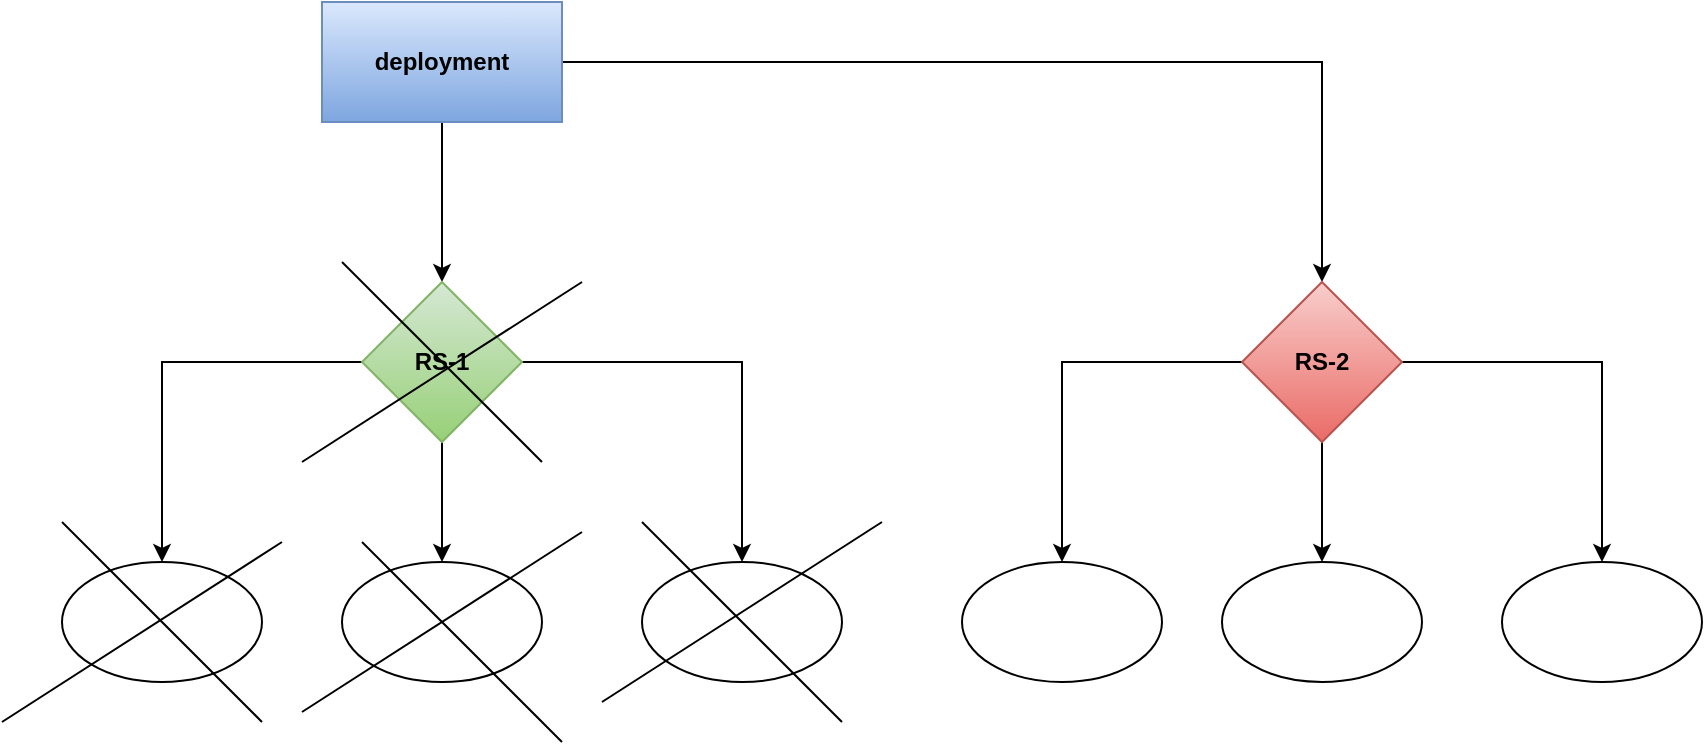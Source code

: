 <mxfile version="24.8.2">
  <diagram name="Page-1" id="86E9SEI1MqaYpixD4n7x">
    <mxGraphModel dx="2109" dy="686" grid="1" gridSize="10" guides="1" tooltips="1" connect="1" arrows="1" fold="1" page="1" pageScale="1" pageWidth="850" pageHeight="1100" math="0" shadow="0">
      <root>
        <mxCell id="0" />
        <mxCell id="1" parent="0" />
        <mxCell id="bKpbLWB4WOHeIBxPXzTs-3" style="edgeStyle=orthogonalEdgeStyle;rounded=0;orthogonalLoop=1;jettySize=auto;html=1;entryX=0.5;entryY=0;entryDx=0;entryDy=0;" edge="1" parent="1" source="bKpbLWB4WOHeIBxPXzTs-1" target="bKpbLWB4WOHeIBxPXzTs-2">
          <mxGeometry relative="1" as="geometry" />
        </mxCell>
        <mxCell id="bKpbLWB4WOHeIBxPXzTs-12" style="edgeStyle=orthogonalEdgeStyle;rounded=0;orthogonalLoop=1;jettySize=auto;html=1;entryX=0.5;entryY=0;entryDx=0;entryDy=0;" edge="1" parent="1" source="bKpbLWB4WOHeIBxPXzTs-1" target="bKpbLWB4WOHeIBxPXzTs-11">
          <mxGeometry relative="1" as="geometry" />
        </mxCell>
        <mxCell id="bKpbLWB4WOHeIBxPXzTs-1" value="&lt;b&gt;deployment&lt;/b&gt;" style="rounded=0;whiteSpace=wrap;html=1;fillColor=#dae8fc;gradientColor=#7ea6e0;strokeColor=#6c8ebf;" vertex="1" parent="1">
          <mxGeometry x="80" y="80" width="120" height="60" as="geometry" />
        </mxCell>
        <mxCell id="bKpbLWB4WOHeIBxPXzTs-8" style="edgeStyle=orthogonalEdgeStyle;rounded=0;orthogonalLoop=1;jettySize=auto;html=1;entryX=0.5;entryY=0;entryDx=0;entryDy=0;" edge="1" parent="1" source="bKpbLWB4WOHeIBxPXzTs-2" target="bKpbLWB4WOHeIBxPXzTs-5">
          <mxGeometry relative="1" as="geometry" />
        </mxCell>
        <mxCell id="bKpbLWB4WOHeIBxPXzTs-9" style="edgeStyle=orthogonalEdgeStyle;rounded=0;orthogonalLoop=1;jettySize=auto;html=1;entryX=0.5;entryY=0;entryDx=0;entryDy=0;" edge="1" parent="1" source="bKpbLWB4WOHeIBxPXzTs-2" target="bKpbLWB4WOHeIBxPXzTs-4">
          <mxGeometry relative="1" as="geometry" />
        </mxCell>
        <mxCell id="bKpbLWB4WOHeIBxPXzTs-10" style="edgeStyle=orthogonalEdgeStyle;rounded=0;orthogonalLoop=1;jettySize=auto;html=1;entryX=0.5;entryY=0;entryDx=0;entryDy=0;" edge="1" parent="1" source="bKpbLWB4WOHeIBxPXzTs-2" target="bKpbLWB4WOHeIBxPXzTs-6">
          <mxGeometry relative="1" as="geometry" />
        </mxCell>
        <mxCell id="bKpbLWB4WOHeIBxPXzTs-2" value="&lt;b&gt;RS-1&lt;/b&gt;" style="rhombus;whiteSpace=wrap;html=1;fillColor=#d5e8d4;gradientColor=#97d077;strokeColor=#82b366;" vertex="1" parent="1">
          <mxGeometry x="100" y="220" width="80" height="80" as="geometry" />
        </mxCell>
        <mxCell id="bKpbLWB4WOHeIBxPXzTs-4" value="" style="ellipse;whiteSpace=wrap;html=1;" vertex="1" parent="1">
          <mxGeometry x="-50" y="360" width="100" height="60" as="geometry" />
        </mxCell>
        <mxCell id="bKpbLWB4WOHeIBxPXzTs-5" value="" style="ellipse;whiteSpace=wrap;html=1;" vertex="1" parent="1">
          <mxGeometry x="90" y="360" width="100" height="60" as="geometry" />
        </mxCell>
        <mxCell id="bKpbLWB4WOHeIBxPXzTs-6" value="" style="ellipse;whiteSpace=wrap;html=1;" vertex="1" parent="1">
          <mxGeometry x="240" y="360" width="100" height="60" as="geometry" />
        </mxCell>
        <mxCell id="bKpbLWB4WOHeIBxPXzTs-15" style="edgeStyle=orthogonalEdgeStyle;rounded=0;orthogonalLoop=1;jettySize=auto;html=1;entryX=0.5;entryY=0;entryDx=0;entryDy=0;" edge="1" parent="1" source="bKpbLWB4WOHeIBxPXzTs-11" target="bKpbLWB4WOHeIBxPXzTs-13">
          <mxGeometry relative="1" as="geometry">
            <Array as="points">
              <mxPoint x="450" y="260" />
            </Array>
          </mxGeometry>
        </mxCell>
        <mxCell id="bKpbLWB4WOHeIBxPXzTs-20" style="edgeStyle=orthogonalEdgeStyle;rounded=0;orthogonalLoop=1;jettySize=auto;html=1;entryX=0.5;entryY=0;entryDx=0;entryDy=0;" edge="1" parent="1" source="bKpbLWB4WOHeIBxPXzTs-11" target="bKpbLWB4WOHeIBxPXzTs-19">
          <mxGeometry relative="1" as="geometry" />
        </mxCell>
        <mxCell id="bKpbLWB4WOHeIBxPXzTs-24" style="edgeStyle=orthogonalEdgeStyle;rounded=0;orthogonalLoop=1;jettySize=auto;html=1;entryX=0.5;entryY=0;entryDx=0;entryDy=0;" edge="1" parent="1" source="bKpbLWB4WOHeIBxPXzTs-11" target="bKpbLWB4WOHeIBxPXzTs-23">
          <mxGeometry relative="1" as="geometry" />
        </mxCell>
        <mxCell id="bKpbLWB4WOHeIBxPXzTs-11" value="&lt;b&gt;RS-2&lt;/b&gt;" style="rhombus;whiteSpace=wrap;html=1;fillColor=#f8cecc;gradientColor=#ea6b66;strokeColor=#b85450;" vertex="1" parent="1">
          <mxGeometry x="540" y="220" width="80" height="80" as="geometry" />
        </mxCell>
        <mxCell id="bKpbLWB4WOHeIBxPXzTs-13" value="" style="ellipse;whiteSpace=wrap;html=1;" vertex="1" parent="1">
          <mxGeometry x="400" y="360" width="100" height="60" as="geometry" />
        </mxCell>
        <mxCell id="bKpbLWB4WOHeIBxPXzTs-17" value="" style="endArrow=none;html=1;rounded=0;" edge="1" parent="1">
          <mxGeometry width="50" height="50" relative="1" as="geometry">
            <mxPoint x="220" y="430" as="sourcePoint" />
            <mxPoint x="360" y="340" as="targetPoint" />
          </mxGeometry>
        </mxCell>
        <mxCell id="bKpbLWB4WOHeIBxPXzTs-18" value="" style="endArrow=none;html=1;rounded=0;" edge="1" parent="1">
          <mxGeometry width="50" height="50" relative="1" as="geometry">
            <mxPoint x="340" y="440" as="sourcePoint" />
            <mxPoint x="240" y="340" as="targetPoint" />
          </mxGeometry>
        </mxCell>
        <mxCell id="bKpbLWB4WOHeIBxPXzTs-19" value="" style="ellipse;whiteSpace=wrap;html=1;" vertex="1" parent="1">
          <mxGeometry x="530" y="360" width="100" height="60" as="geometry" />
        </mxCell>
        <mxCell id="bKpbLWB4WOHeIBxPXzTs-21" value="" style="endArrow=none;html=1;rounded=0;" edge="1" parent="1">
          <mxGeometry width="50" height="50" relative="1" as="geometry">
            <mxPoint x="70" y="435" as="sourcePoint" />
            <mxPoint x="210" y="345" as="targetPoint" />
          </mxGeometry>
        </mxCell>
        <mxCell id="bKpbLWB4WOHeIBxPXzTs-22" value="" style="endArrow=none;html=1;rounded=0;" edge="1" parent="1">
          <mxGeometry width="50" height="50" relative="1" as="geometry">
            <mxPoint x="200" y="450" as="sourcePoint" />
            <mxPoint x="100" y="350" as="targetPoint" />
          </mxGeometry>
        </mxCell>
        <mxCell id="bKpbLWB4WOHeIBxPXzTs-23" value="" style="ellipse;whiteSpace=wrap;html=1;" vertex="1" parent="1">
          <mxGeometry x="670" y="360" width="100" height="60" as="geometry" />
        </mxCell>
        <mxCell id="bKpbLWB4WOHeIBxPXzTs-25" value="" style="endArrow=none;html=1;rounded=0;" edge="1" parent="1">
          <mxGeometry width="50" height="50" relative="1" as="geometry">
            <mxPoint x="-80" y="440" as="sourcePoint" />
            <mxPoint x="60" y="350" as="targetPoint" />
          </mxGeometry>
        </mxCell>
        <mxCell id="bKpbLWB4WOHeIBxPXzTs-26" value="" style="endArrow=none;html=1;rounded=0;" edge="1" parent="1">
          <mxGeometry width="50" height="50" relative="1" as="geometry">
            <mxPoint x="50" y="440" as="sourcePoint" />
            <mxPoint x="-50" y="340" as="targetPoint" />
          </mxGeometry>
        </mxCell>
        <mxCell id="bKpbLWB4WOHeIBxPXzTs-27" value="" style="endArrow=none;html=1;rounded=0;" edge="1" parent="1">
          <mxGeometry width="50" height="50" relative="1" as="geometry">
            <mxPoint x="190" y="310" as="sourcePoint" />
            <mxPoint x="90" y="210" as="targetPoint" />
          </mxGeometry>
        </mxCell>
        <mxCell id="bKpbLWB4WOHeIBxPXzTs-28" value="" style="endArrow=none;html=1;rounded=0;" edge="1" parent="1">
          <mxGeometry width="50" height="50" relative="1" as="geometry">
            <mxPoint x="70" y="310" as="sourcePoint" />
            <mxPoint x="210" y="220" as="targetPoint" />
          </mxGeometry>
        </mxCell>
      </root>
    </mxGraphModel>
  </diagram>
</mxfile>
